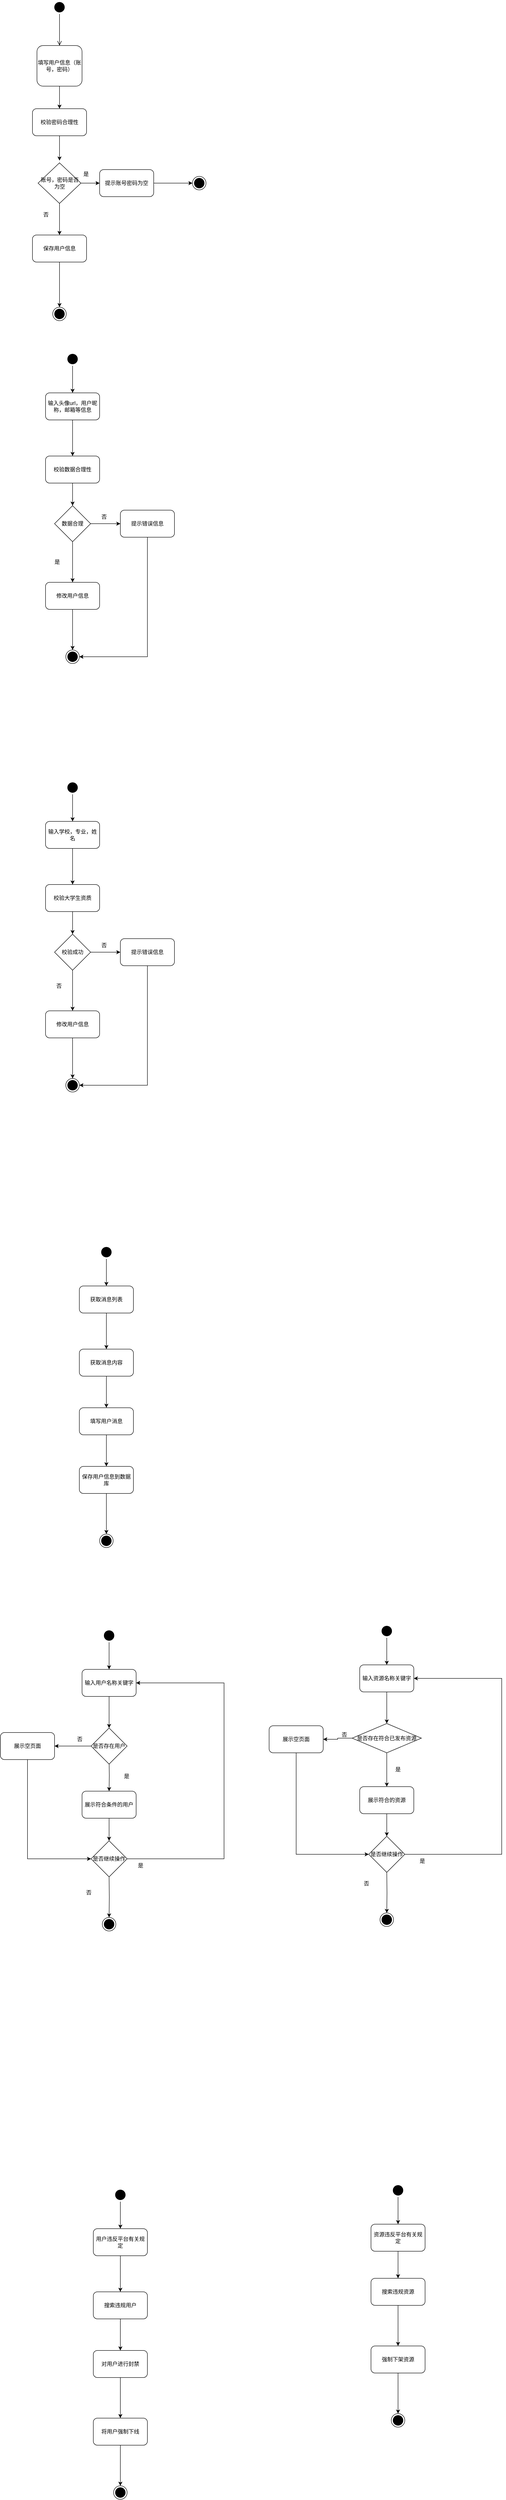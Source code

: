 <mxfile version="24.2.2" type="github">
  <diagram name="第 1 页" id="vKyOZpu00KVVWq0q7L-a">
    <mxGraphModel dx="1400" dy="707" grid="1" gridSize="10" guides="1" tooltips="1" connect="1" arrows="1" fold="1" page="1" pageScale="1" pageWidth="827" pageHeight="1169" math="0" shadow="0">
      <root>
        <mxCell id="0" />
        <mxCell id="1" parent="0" />
        <mxCell id="B_Qh2BRSdst1haslCtpr-6" style="edgeStyle=orthogonalEdgeStyle;rounded=0;orthogonalLoop=1;jettySize=auto;html=1;exitX=0.5;exitY=1;exitDx=0;exitDy=0;entryX=0.5;entryY=0;entryDx=0;entryDy=0;" edge="1" parent="1" source="B_Qh2BRSdst1haslCtpr-1" target="B_Qh2BRSdst1haslCtpr-5">
          <mxGeometry relative="1" as="geometry" />
        </mxCell>
        <mxCell id="B_Qh2BRSdst1haslCtpr-1" value="填写用户信息（账号，密码）" style="rounded=1;whiteSpace=wrap;html=1;" vertex="1" parent="1">
          <mxGeometry x="155" y="270" width="100" height="90" as="geometry" />
        </mxCell>
        <mxCell id="B_Qh2BRSdst1haslCtpr-2" value="" style="ellipse;html=1;shape=endState;fillColor=#000000;strokeColor=default;" vertex="1" parent="1">
          <mxGeometry x="190" y="850" width="30" height="30" as="geometry" />
        </mxCell>
        <mxCell id="B_Qh2BRSdst1haslCtpr-3" value="" style="ellipse;html=1;shape=startState;fillColor=#000000;strokeColor=default;" vertex="1" parent="1">
          <mxGeometry x="190" y="170" width="30" height="30" as="geometry" />
        </mxCell>
        <mxCell id="B_Qh2BRSdst1haslCtpr-4" value="" style="edgeStyle=orthogonalEdgeStyle;html=1;verticalAlign=bottom;endArrow=open;endSize=8;strokeColor=default;rounded=0;" edge="1" source="B_Qh2BRSdst1haslCtpr-3" parent="1">
          <mxGeometry relative="1" as="geometry">
            <mxPoint x="205" y="270" as="targetPoint" />
          </mxGeometry>
        </mxCell>
        <mxCell id="B_Qh2BRSdst1haslCtpr-8" style="edgeStyle=orthogonalEdgeStyle;rounded=0;orthogonalLoop=1;jettySize=auto;html=1;exitX=0.5;exitY=1;exitDx=0;exitDy=0;entryX=0.5;entryY=0;entryDx=0;entryDy=0;" edge="1" parent="1" source="B_Qh2BRSdst1haslCtpr-5">
          <mxGeometry relative="1" as="geometry">
            <mxPoint x="205" y="525.0" as="targetPoint" />
          </mxGeometry>
        </mxCell>
        <mxCell id="B_Qh2BRSdst1haslCtpr-5" value="校验密码合理性" style="rounded=1;whiteSpace=wrap;html=1;" vertex="1" parent="1">
          <mxGeometry x="145" y="410" width="120" height="60" as="geometry" />
        </mxCell>
        <mxCell id="B_Qh2BRSdst1haslCtpr-11" style="edgeStyle=orthogonalEdgeStyle;rounded=0;orthogonalLoop=1;jettySize=auto;html=1;exitX=1;exitY=0.5;exitDx=0;exitDy=0;" edge="1" parent="1" source="B_Qh2BRSdst1haslCtpr-9" target="B_Qh2BRSdst1haslCtpr-10">
          <mxGeometry relative="1" as="geometry" />
        </mxCell>
        <mxCell id="B_Qh2BRSdst1haslCtpr-12" style="edgeStyle=orthogonalEdgeStyle;rounded=0;orthogonalLoop=1;jettySize=auto;html=1;exitX=0.5;exitY=1;exitDx=0;exitDy=0;" edge="1" parent="1" source="B_Qh2BRSdst1haslCtpr-9">
          <mxGeometry relative="1" as="geometry">
            <mxPoint x="205" y="690" as="targetPoint" />
          </mxGeometry>
        </mxCell>
        <mxCell id="B_Qh2BRSdst1haslCtpr-9" value="账号，密码是否为空" style="rhombus;whiteSpace=wrap;html=1;" vertex="1" parent="1">
          <mxGeometry x="157.5" y="530" width="95" height="90" as="geometry" />
        </mxCell>
        <mxCell id="B_Qh2BRSdst1haslCtpr-16" style="edgeStyle=orthogonalEdgeStyle;rounded=0;orthogonalLoop=1;jettySize=auto;html=1;exitX=1;exitY=0.5;exitDx=0;exitDy=0;entryX=0;entryY=0.5;entryDx=0;entryDy=0;" edge="1" parent="1" source="B_Qh2BRSdst1haslCtpr-10" target="B_Qh2BRSdst1haslCtpr-15">
          <mxGeometry relative="1" as="geometry" />
        </mxCell>
        <mxCell id="B_Qh2BRSdst1haslCtpr-10" value="提示账号密码为空" style="rounded=1;whiteSpace=wrap;html=1;" vertex="1" parent="1">
          <mxGeometry x="294" y="545" width="120" height="60" as="geometry" />
        </mxCell>
        <mxCell id="B_Qh2BRSdst1haslCtpr-14" style="edgeStyle=orthogonalEdgeStyle;rounded=0;orthogonalLoop=1;jettySize=auto;html=1;exitX=0.5;exitY=1;exitDx=0;exitDy=0;entryX=0.5;entryY=0;entryDx=0;entryDy=0;" edge="1" parent="1" source="B_Qh2BRSdst1haslCtpr-13" target="B_Qh2BRSdst1haslCtpr-2">
          <mxGeometry relative="1" as="geometry" />
        </mxCell>
        <mxCell id="B_Qh2BRSdst1haslCtpr-13" value="保存用户信息" style="rounded=1;whiteSpace=wrap;html=1;" vertex="1" parent="1">
          <mxGeometry x="145" y="690" width="120" height="60" as="geometry" />
        </mxCell>
        <mxCell id="B_Qh2BRSdst1haslCtpr-15" value="" style="ellipse;html=1;shape=endState;fillColor=#000000;strokeColor=default;" vertex="1" parent="1">
          <mxGeometry x="500" y="560" width="30" height="30" as="geometry" />
        </mxCell>
        <mxCell id="B_Qh2BRSdst1haslCtpr-21" style="edgeStyle=orthogonalEdgeStyle;rounded=0;orthogonalLoop=1;jettySize=auto;html=1;exitX=0.5;exitY=1;exitDx=0;exitDy=0;" edge="1" parent="1" source="B_Qh2BRSdst1haslCtpr-17" target="B_Qh2BRSdst1haslCtpr-20">
          <mxGeometry relative="1" as="geometry" />
        </mxCell>
        <mxCell id="B_Qh2BRSdst1haslCtpr-17" value="输入头像url，用户昵称，邮箱等信息" style="rounded=1;whiteSpace=wrap;html=1;" vertex="1" parent="1">
          <mxGeometry x="174" y="1040" width="120" height="60" as="geometry" />
        </mxCell>
        <mxCell id="B_Qh2BRSdst1haslCtpr-19" style="edgeStyle=orthogonalEdgeStyle;rounded=0;orthogonalLoop=1;jettySize=auto;html=1;exitX=0.5;exitY=1;exitDx=0;exitDy=0;entryX=0.5;entryY=0;entryDx=0;entryDy=0;" edge="1" parent="1" source="B_Qh2BRSdst1haslCtpr-18" target="B_Qh2BRSdst1haslCtpr-17">
          <mxGeometry relative="1" as="geometry" />
        </mxCell>
        <mxCell id="B_Qh2BRSdst1haslCtpr-18" value="" style="ellipse;html=1;shape=startState;fillColor=#000000;strokeColor=default;" vertex="1" parent="1">
          <mxGeometry x="219" y="950" width="30" height="30" as="geometry" />
        </mxCell>
        <mxCell id="B_Qh2BRSdst1haslCtpr-26" style="edgeStyle=orthogonalEdgeStyle;rounded=0;orthogonalLoop=1;jettySize=auto;html=1;exitX=0.5;exitY=1;exitDx=0;exitDy=0;" edge="1" parent="1" source="B_Qh2BRSdst1haslCtpr-20" target="B_Qh2BRSdst1haslCtpr-22">
          <mxGeometry relative="1" as="geometry" />
        </mxCell>
        <mxCell id="B_Qh2BRSdst1haslCtpr-20" value="校验数据合理性" style="rounded=1;whiteSpace=wrap;html=1;" vertex="1" parent="1">
          <mxGeometry x="174" y="1180" width="120" height="60" as="geometry" />
        </mxCell>
        <mxCell id="B_Qh2BRSdst1haslCtpr-27" style="edgeStyle=orthogonalEdgeStyle;rounded=0;orthogonalLoop=1;jettySize=auto;html=1;exitX=1;exitY=0.5;exitDx=0;exitDy=0;entryX=0;entryY=0.5;entryDx=0;entryDy=0;" edge="1" parent="1" source="B_Qh2BRSdst1haslCtpr-22" target="B_Qh2BRSdst1haslCtpr-23">
          <mxGeometry relative="1" as="geometry" />
        </mxCell>
        <mxCell id="B_Qh2BRSdst1haslCtpr-29" style="edgeStyle=orthogonalEdgeStyle;rounded=0;orthogonalLoop=1;jettySize=auto;html=1;exitX=0.5;exitY=1;exitDx=0;exitDy=0;" edge="1" parent="1" source="B_Qh2BRSdst1haslCtpr-22" target="B_Qh2BRSdst1haslCtpr-28">
          <mxGeometry relative="1" as="geometry" />
        </mxCell>
        <mxCell id="B_Qh2BRSdst1haslCtpr-22" value="数据合理" style="rhombus;whiteSpace=wrap;html=1;" vertex="1" parent="1">
          <mxGeometry x="194" y="1290" width="80" height="80" as="geometry" />
        </mxCell>
        <mxCell id="B_Qh2BRSdst1haslCtpr-32" style="edgeStyle=orthogonalEdgeStyle;rounded=0;orthogonalLoop=1;jettySize=auto;html=1;exitX=0.5;exitY=1;exitDx=0;exitDy=0;entryX=1;entryY=0.5;entryDx=0;entryDy=0;" edge="1" parent="1" source="B_Qh2BRSdst1haslCtpr-23" target="B_Qh2BRSdst1haslCtpr-30">
          <mxGeometry relative="1" as="geometry" />
        </mxCell>
        <mxCell id="B_Qh2BRSdst1haslCtpr-23" value="提示错误信息" style="rounded=1;whiteSpace=wrap;html=1;" vertex="1" parent="1">
          <mxGeometry x="340" y="1300" width="120" height="60" as="geometry" />
        </mxCell>
        <mxCell id="B_Qh2BRSdst1haslCtpr-24" value="是" style="text;html=1;align=center;verticalAlign=middle;whiteSpace=wrap;rounded=0;" vertex="1" parent="1">
          <mxGeometry x="234" y="540" width="60" height="30" as="geometry" />
        </mxCell>
        <mxCell id="B_Qh2BRSdst1haslCtpr-25" value="否" style="text;html=1;align=center;verticalAlign=middle;whiteSpace=wrap;rounded=0;" vertex="1" parent="1">
          <mxGeometry x="145" y="630" width="60" height="30" as="geometry" />
        </mxCell>
        <mxCell id="B_Qh2BRSdst1haslCtpr-31" style="edgeStyle=orthogonalEdgeStyle;rounded=0;orthogonalLoop=1;jettySize=auto;html=1;exitX=0.5;exitY=1;exitDx=0;exitDy=0;entryX=0.5;entryY=0;entryDx=0;entryDy=0;" edge="1" parent="1" source="B_Qh2BRSdst1haslCtpr-28" target="B_Qh2BRSdst1haslCtpr-30">
          <mxGeometry relative="1" as="geometry" />
        </mxCell>
        <mxCell id="B_Qh2BRSdst1haslCtpr-28" value="修改用户信息" style="rounded=1;whiteSpace=wrap;html=1;" vertex="1" parent="1">
          <mxGeometry x="174" y="1460" width="120" height="60" as="geometry" />
        </mxCell>
        <mxCell id="B_Qh2BRSdst1haslCtpr-30" value="" style="ellipse;html=1;shape=endState;fillColor=#000000;strokeColor=default;" vertex="1" parent="1">
          <mxGeometry x="219" y="1610" width="30" height="30" as="geometry" />
        </mxCell>
        <mxCell id="B_Qh2BRSdst1haslCtpr-33" style="edgeStyle=orthogonalEdgeStyle;rounded=0;orthogonalLoop=1;jettySize=auto;html=1;exitX=0.5;exitY=1;exitDx=0;exitDy=0;" edge="1" parent="1" source="B_Qh2BRSdst1haslCtpr-34" target="B_Qh2BRSdst1haslCtpr-38">
          <mxGeometry relative="1" as="geometry" />
        </mxCell>
        <mxCell id="B_Qh2BRSdst1haslCtpr-34" value="输入学校，专业，姓名" style="rounded=1;whiteSpace=wrap;html=1;" vertex="1" parent="1">
          <mxGeometry x="174" y="1990" width="120" height="60" as="geometry" />
        </mxCell>
        <mxCell id="B_Qh2BRSdst1haslCtpr-35" style="edgeStyle=orthogonalEdgeStyle;rounded=0;orthogonalLoop=1;jettySize=auto;html=1;exitX=0.5;exitY=1;exitDx=0;exitDy=0;entryX=0.5;entryY=0;entryDx=0;entryDy=0;" edge="1" parent="1" source="B_Qh2BRSdst1haslCtpr-36" target="B_Qh2BRSdst1haslCtpr-34">
          <mxGeometry relative="1" as="geometry" />
        </mxCell>
        <mxCell id="B_Qh2BRSdst1haslCtpr-36" value="" style="ellipse;html=1;shape=startState;fillColor=#000000;strokeColor=default;" vertex="1" parent="1">
          <mxGeometry x="219" y="1900" width="30" height="30" as="geometry" />
        </mxCell>
        <mxCell id="B_Qh2BRSdst1haslCtpr-37" style="edgeStyle=orthogonalEdgeStyle;rounded=0;orthogonalLoop=1;jettySize=auto;html=1;exitX=0.5;exitY=1;exitDx=0;exitDy=0;" edge="1" parent="1" source="B_Qh2BRSdst1haslCtpr-38" target="B_Qh2BRSdst1haslCtpr-41">
          <mxGeometry relative="1" as="geometry" />
        </mxCell>
        <mxCell id="B_Qh2BRSdst1haslCtpr-38" value="校验大学生资质" style="rounded=1;whiteSpace=wrap;html=1;" vertex="1" parent="1">
          <mxGeometry x="174" y="2130" width="120" height="60" as="geometry" />
        </mxCell>
        <mxCell id="B_Qh2BRSdst1haslCtpr-39" style="edgeStyle=orthogonalEdgeStyle;rounded=0;orthogonalLoop=1;jettySize=auto;html=1;exitX=1;exitY=0.5;exitDx=0;exitDy=0;entryX=0;entryY=0.5;entryDx=0;entryDy=0;" edge="1" parent="1" source="B_Qh2BRSdst1haslCtpr-41" target="B_Qh2BRSdst1haslCtpr-43">
          <mxGeometry relative="1" as="geometry" />
        </mxCell>
        <mxCell id="B_Qh2BRSdst1haslCtpr-40" style="edgeStyle=orthogonalEdgeStyle;rounded=0;orthogonalLoop=1;jettySize=auto;html=1;exitX=0.5;exitY=1;exitDx=0;exitDy=0;" edge="1" parent="1" source="B_Qh2BRSdst1haslCtpr-41" target="B_Qh2BRSdst1haslCtpr-45">
          <mxGeometry relative="1" as="geometry" />
        </mxCell>
        <mxCell id="B_Qh2BRSdst1haslCtpr-41" value="校验成功" style="rhombus;whiteSpace=wrap;html=1;" vertex="1" parent="1">
          <mxGeometry x="194" y="2240" width="80" height="80" as="geometry" />
        </mxCell>
        <mxCell id="B_Qh2BRSdst1haslCtpr-42" style="edgeStyle=orthogonalEdgeStyle;rounded=0;orthogonalLoop=1;jettySize=auto;html=1;exitX=0.5;exitY=1;exitDx=0;exitDy=0;entryX=1;entryY=0.5;entryDx=0;entryDy=0;" edge="1" parent="1" source="B_Qh2BRSdst1haslCtpr-43" target="B_Qh2BRSdst1haslCtpr-46">
          <mxGeometry relative="1" as="geometry" />
        </mxCell>
        <mxCell id="B_Qh2BRSdst1haslCtpr-43" value="提示错误信息" style="rounded=1;whiteSpace=wrap;html=1;" vertex="1" parent="1">
          <mxGeometry x="340" y="2250" width="120" height="60" as="geometry" />
        </mxCell>
        <mxCell id="B_Qh2BRSdst1haslCtpr-44" style="edgeStyle=orthogonalEdgeStyle;rounded=0;orthogonalLoop=1;jettySize=auto;html=1;exitX=0.5;exitY=1;exitDx=0;exitDy=0;entryX=0.5;entryY=0;entryDx=0;entryDy=0;" edge="1" parent="1" source="B_Qh2BRSdst1haslCtpr-45" target="B_Qh2BRSdst1haslCtpr-46">
          <mxGeometry relative="1" as="geometry" />
        </mxCell>
        <mxCell id="B_Qh2BRSdst1haslCtpr-45" value="修改用户信息" style="rounded=1;whiteSpace=wrap;html=1;" vertex="1" parent="1">
          <mxGeometry x="174" y="2410" width="120" height="60" as="geometry" />
        </mxCell>
        <mxCell id="B_Qh2BRSdst1haslCtpr-46" value="" style="ellipse;html=1;shape=endState;fillColor=#000000;strokeColor=default;" vertex="1" parent="1">
          <mxGeometry x="219" y="2560" width="30" height="30" as="geometry" />
        </mxCell>
        <mxCell id="B_Qh2BRSdst1haslCtpr-47" value="否" style="text;html=1;align=center;verticalAlign=middle;whiteSpace=wrap;rounded=0;" vertex="1" parent="1">
          <mxGeometry x="274" y="1300" width="60" height="30" as="geometry" />
        </mxCell>
        <mxCell id="B_Qh2BRSdst1haslCtpr-48" value="是" style="text;html=1;align=center;verticalAlign=middle;whiteSpace=wrap;rounded=0;" vertex="1" parent="1">
          <mxGeometry x="170" y="1400" width="60" height="30" as="geometry" />
        </mxCell>
        <mxCell id="B_Qh2BRSdst1haslCtpr-49" value="否" style="text;html=1;align=center;verticalAlign=middle;whiteSpace=wrap;rounded=0;" vertex="1" parent="1">
          <mxGeometry x="274" y="2250" width="60" height="30" as="geometry" />
        </mxCell>
        <mxCell id="B_Qh2BRSdst1haslCtpr-50" value="否" style="text;html=1;align=center;verticalAlign=middle;whiteSpace=wrap;rounded=0;" vertex="1" parent="1">
          <mxGeometry x="174" y="2340" width="60" height="30" as="geometry" />
        </mxCell>
        <mxCell id="B_Qh2BRSdst1haslCtpr-67" style="edgeStyle=orthogonalEdgeStyle;rounded=0;orthogonalLoop=1;jettySize=auto;html=1;exitX=0.5;exitY=1;exitDx=0;exitDy=0;" edge="1" parent="1" source="B_Qh2BRSdst1haslCtpr-68" target="B_Qh2BRSdst1haslCtpr-72">
          <mxGeometry relative="1" as="geometry" />
        </mxCell>
        <mxCell id="B_Qh2BRSdst1haslCtpr-68" value="获取消息列表" style="rounded=1;whiteSpace=wrap;html=1;" vertex="1" parent="1">
          <mxGeometry x="249" y="3020" width="120" height="60" as="geometry" />
        </mxCell>
        <mxCell id="B_Qh2BRSdst1haslCtpr-69" style="edgeStyle=orthogonalEdgeStyle;rounded=0;orthogonalLoop=1;jettySize=auto;html=1;exitX=0.5;exitY=1;exitDx=0;exitDy=0;entryX=0.5;entryY=0;entryDx=0;entryDy=0;" edge="1" parent="1" source="B_Qh2BRSdst1haslCtpr-70" target="B_Qh2BRSdst1haslCtpr-68">
          <mxGeometry relative="1" as="geometry" />
        </mxCell>
        <mxCell id="B_Qh2BRSdst1haslCtpr-70" value="" style="ellipse;html=1;shape=startState;fillColor=#000000;strokeColor=default;" vertex="1" parent="1">
          <mxGeometry x="294" y="2930" width="30" height="30" as="geometry" />
        </mxCell>
        <mxCell id="B_Qh2BRSdst1haslCtpr-84" style="edgeStyle=orthogonalEdgeStyle;rounded=0;orthogonalLoop=1;jettySize=auto;html=1;exitX=0.5;exitY=1;exitDx=0;exitDy=0;entryX=0.5;entryY=0;entryDx=0;entryDy=0;" edge="1" parent="1" source="B_Qh2BRSdst1haslCtpr-72" target="B_Qh2BRSdst1haslCtpr-83">
          <mxGeometry relative="1" as="geometry" />
        </mxCell>
        <mxCell id="B_Qh2BRSdst1haslCtpr-72" value="获取消息内容" style="rounded=1;whiteSpace=wrap;html=1;" vertex="1" parent="1">
          <mxGeometry x="249" y="3160" width="120" height="60" as="geometry" />
        </mxCell>
        <mxCell id="B_Qh2BRSdst1haslCtpr-78" style="edgeStyle=orthogonalEdgeStyle;rounded=0;orthogonalLoop=1;jettySize=auto;html=1;exitX=0.5;exitY=1;exitDx=0;exitDy=0;entryX=0.5;entryY=0;entryDx=0;entryDy=0;" edge="1" parent="1" source="B_Qh2BRSdst1haslCtpr-79" target="B_Qh2BRSdst1haslCtpr-80">
          <mxGeometry relative="1" as="geometry" />
        </mxCell>
        <mxCell id="B_Qh2BRSdst1haslCtpr-79" value="保存用户信息到数据库" style="rounded=1;whiteSpace=wrap;html=1;" vertex="1" parent="1">
          <mxGeometry x="249" y="3420" width="120" height="60" as="geometry" />
        </mxCell>
        <mxCell id="B_Qh2BRSdst1haslCtpr-80" value="" style="ellipse;html=1;shape=endState;fillColor=#000000;strokeColor=default;" vertex="1" parent="1">
          <mxGeometry x="294" y="3570" width="30" height="30" as="geometry" />
        </mxCell>
        <mxCell id="B_Qh2BRSdst1haslCtpr-85" style="edgeStyle=orthogonalEdgeStyle;rounded=0;orthogonalLoop=1;jettySize=auto;html=1;exitX=0.5;exitY=1;exitDx=0;exitDy=0;entryX=0.5;entryY=0;entryDx=0;entryDy=0;" edge="1" parent="1" source="B_Qh2BRSdst1haslCtpr-83" target="B_Qh2BRSdst1haslCtpr-79">
          <mxGeometry relative="1" as="geometry" />
        </mxCell>
        <mxCell id="B_Qh2BRSdst1haslCtpr-83" value="填写用户消息" style="rounded=1;whiteSpace=wrap;html=1;" vertex="1" parent="1">
          <mxGeometry x="249" y="3290" width="120" height="60" as="geometry" />
        </mxCell>
        <mxCell id="B_Qh2BRSdst1haslCtpr-87" style="edgeStyle=orthogonalEdgeStyle;rounded=0;orthogonalLoop=1;jettySize=auto;html=1;exitX=0.5;exitY=1;exitDx=0;exitDy=0;entryX=0.5;entryY=0;entryDx=0;entryDy=0;" edge="1" parent="1" source="B_Qh2BRSdst1haslCtpr-88" target="B_Qh2BRSdst1haslCtpr-98">
          <mxGeometry relative="1" as="geometry">
            <mxPoint x="315" y="4010" as="targetPoint" />
          </mxGeometry>
        </mxCell>
        <mxCell id="B_Qh2BRSdst1haslCtpr-88" value="输入用户名称关键字" style="rounded=1;whiteSpace=wrap;html=1;" vertex="1" parent="1">
          <mxGeometry x="255" y="3870" width="120" height="60" as="geometry" />
        </mxCell>
        <mxCell id="B_Qh2BRSdst1haslCtpr-89" style="edgeStyle=orthogonalEdgeStyle;rounded=0;orthogonalLoop=1;jettySize=auto;html=1;exitX=0.5;exitY=1;exitDx=0;exitDy=0;entryX=0.5;entryY=0;entryDx=0;entryDy=0;" edge="1" parent="1" source="B_Qh2BRSdst1haslCtpr-90" target="B_Qh2BRSdst1haslCtpr-88">
          <mxGeometry relative="1" as="geometry" />
        </mxCell>
        <mxCell id="B_Qh2BRSdst1haslCtpr-90" value="" style="ellipse;html=1;shape=startState;fillColor=#000000;strokeColor=default;" vertex="1" parent="1">
          <mxGeometry x="300" y="3780" width="30" height="30" as="geometry" />
        </mxCell>
        <mxCell id="B_Qh2BRSdst1haslCtpr-91" style="edgeStyle=orthogonalEdgeStyle;rounded=0;orthogonalLoop=1;jettySize=auto;html=1;exitX=0.5;exitY=1;exitDx=0;exitDy=0;entryX=0.5;entryY=0;entryDx=0;entryDy=0;" edge="1" parent="1" target="B_Qh2BRSdst1haslCtpr-97">
          <mxGeometry relative="1" as="geometry">
            <mxPoint x="315" y="4070" as="sourcePoint" />
          </mxGeometry>
        </mxCell>
        <mxCell id="B_Qh2BRSdst1haslCtpr-93" style="edgeStyle=orthogonalEdgeStyle;rounded=0;orthogonalLoop=1;jettySize=auto;html=1;exitX=0.5;exitY=1;exitDx=0;exitDy=0;entryX=0.5;entryY=0;entryDx=0;entryDy=0;" edge="1" parent="1" target="B_Qh2BRSdst1haslCtpr-95">
          <mxGeometry relative="1" as="geometry">
            <mxPoint x="315" y="4330" as="sourcePoint" />
          </mxGeometry>
        </mxCell>
        <mxCell id="B_Qh2BRSdst1haslCtpr-95" value="" style="ellipse;html=1;shape=endState;fillColor=#000000;strokeColor=default;" vertex="1" parent="1">
          <mxGeometry x="300" y="4420" width="30" height="30" as="geometry" />
        </mxCell>
        <mxCell id="B_Qh2BRSdst1haslCtpr-96" style="edgeStyle=orthogonalEdgeStyle;rounded=0;orthogonalLoop=1;jettySize=auto;html=1;exitX=0.5;exitY=1;exitDx=0;exitDy=0;entryX=0.5;entryY=0;entryDx=0;entryDy=0;" edge="1" parent="1" source="B_Qh2BRSdst1haslCtpr-97" target="B_Qh2BRSdst1haslCtpr-99">
          <mxGeometry relative="1" as="geometry">
            <mxPoint x="315" y="4270" as="targetPoint" />
          </mxGeometry>
        </mxCell>
        <mxCell id="B_Qh2BRSdst1haslCtpr-97" value="展示符合条件的用户" style="rounded=1;whiteSpace=wrap;html=1;" vertex="1" parent="1">
          <mxGeometry x="255" y="4140" width="120" height="60" as="geometry" />
        </mxCell>
        <mxCell id="B_Qh2BRSdst1haslCtpr-102" style="edgeStyle=orthogonalEdgeStyle;rounded=0;orthogonalLoop=1;jettySize=auto;html=1;exitX=0;exitY=0.5;exitDx=0;exitDy=0;entryX=1;entryY=0.5;entryDx=0;entryDy=0;" edge="1" parent="1" source="B_Qh2BRSdst1haslCtpr-98" target="B_Qh2BRSdst1haslCtpr-101">
          <mxGeometry relative="1" as="geometry" />
        </mxCell>
        <mxCell id="B_Qh2BRSdst1haslCtpr-98" value="是否存在用户" style="rhombus;whiteSpace=wrap;html=1;" vertex="1" parent="1">
          <mxGeometry x="275" y="4000" width="80" height="80" as="geometry" />
        </mxCell>
        <mxCell id="B_Qh2BRSdst1haslCtpr-100" style="edgeStyle=orthogonalEdgeStyle;rounded=0;orthogonalLoop=1;jettySize=auto;html=1;exitX=1;exitY=0.5;exitDx=0;exitDy=0;entryX=1;entryY=0.5;entryDx=0;entryDy=0;" edge="1" parent="1" source="B_Qh2BRSdst1haslCtpr-99" target="B_Qh2BRSdst1haslCtpr-88">
          <mxGeometry relative="1" as="geometry">
            <Array as="points">
              <mxPoint x="570" y="4290" />
              <mxPoint x="570" y="3900" />
            </Array>
          </mxGeometry>
        </mxCell>
        <mxCell id="B_Qh2BRSdst1haslCtpr-99" value="是否继续操作" style="rhombus;whiteSpace=wrap;html=1;" vertex="1" parent="1">
          <mxGeometry x="275" y="4250" width="80" height="80" as="geometry" />
        </mxCell>
        <mxCell id="B_Qh2BRSdst1haslCtpr-103" style="edgeStyle=orthogonalEdgeStyle;rounded=0;orthogonalLoop=1;jettySize=auto;html=1;exitX=0.5;exitY=1;exitDx=0;exitDy=0;entryX=0;entryY=0.5;entryDx=0;entryDy=0;" edge="1" parent="1" source="B_Qh2BRSdst1haslCtpr-101" target="B_Qh2BRSdst1haslCtpr-99">
          <mxGeometry relative="1" as="geometry" />
        </mxCell>
        <mxCell id="B_Qh2BRSdst1haslCtpr-101" value="展示空页面" style="rounded=1;whiteSpace=wrap;html=1;" vertex="1" parent="1">
          <mxGeometry x="74" y="4010" width="120" height="60" as="geometry" />
        </mxCell>
        <mxCell id="B_Qh2BRSdst1haslCtpr-104" value="否" style="text;html=1;align=center;verticalAlign=middle;whiteSpace=wrap;rounded=0;" vertex="1" parent="1">
          <mxGeometry x="220" y="4010" width="60" height="30" as="geometry" />
        </mxCell>
        <mxCell id="B_Qh2BRSdst1haslCtpr-105" value="是" style="text;html=1;align=center;verticalAlign=middle;whiteSpace=wrap;rounded=0;" vertex="1" parent="1">
          <mxGeometry x="324" y="4092" width="60" height="30" as="geometry" />
        </mxCell>
        <mxCell id="B_Qh2BRSdst1haslCtpr-106" value="是" style="text;html=1;align=center;verticalAlign=middle;whiteSpace=wrap;rounded=0;" vertex="1" parent="1">
          <mxGeometry x="355" y="4290" width="60" height="30" as="geometry" />
        </mxCell>
        <mxCell id="B_Qh2BRSdst1haslCtpr-107" value="否" style="text;html=1;align=center;verticalAlign=middle;whiteSpace=wrap;rounded=0;" vertex="1" parent="1">
          <mxGeometry x="240" y="4350" width="60" height="30" as="geometry" />
        </mxCell>
        <mxCell id="B_Qh2BRSdst1haslCtpr-109" style="edgeStyle=orthogonalEdgeStyle;rounded=0;orthogonalLoop=1;jettySize=auto;html=1;exitX=0.5;exitY=1;exitDx=0;exitDy=0;" edge="1" parent="1" source="B_Qh2BRSdst1haslCtpr-110" target="B_Qh2BRSdst1haslCtpr-114">
          <mxGeometry relative="1" as="geometry" />
        </mxCell>
        <mxCell id="B_Qh2BRSdst1haslCtpr-110" value="用户违反平台有关规定" style="rounded=1;whiteSpace=wrap;html=1;" vertex="1" parent="1">
          <mxGeometry x="280" y="5110" width="120" height="60" as="geometry" />
        </mxCell>
        <mxCell id="B_Qh2BRSdst1haslCtpr-111" style="edgeStyle=orthogonalEdgeStyle;rounded=0;orthogonalLoop=1;jettySize=auto;html=1;exitX=0.5;exitY=1;exitDx=0;exitDy=0;entryX=0.5;entryY=0;entryDx=0;entryDy=0;" edge="1" parent="1" source="B_Qh2BRSdst1haslCtpr-112" target="B_Qh2BRSdst1haslCtpr-110">
          <mxGeometry relative="1" as="geometry" />
        </mxCell>
        <mxCell id="B_Qh2BRSdst1haslCtpr-112" value="" style="ellipse;html=1;shape=startState;fillColor=#000000;strokeColor=default;" vertex="1" parent="1">
          <mxGeometry x="325" y="5020" width="30" height="30" as="geometry" />
        </mxCell>
        <mxCell id="B_Qh2BRSdst1haslCtpr-113" style="edgeStyle=orthogonalEdgeStyle;rounded=0;orthogonalLoop=1;jettySize=auto;html=1;exitX=0.5;exitY=1;exitDx=0;exitDy=0;entryX=0.5;entryY=0;entryDx=0;entryDy=0;" edge="1" parent="1" source="B_Qh2BRSdst1haslCtpr-114" target="B_Qh2BRSdst1haslCtpr-119">
          <mxGeometry relative="1" as="geometry" />
        </mxCell>
        <mxCell id="B_Qh2BRSdst1haslCtpr-114" value="搜索违规用户" style="rounded=1;whiteSpace=wrap;html=1;" vertex="1" parent="1">
          <mxGeometry x="280" y="5250" width="120" height="60" as="geometry" />
        </mxCell>
        <mxCell id="B_Qh2BRSdst1haslCtpr-115" style="edgeStyle=orthogonalEdgeStyle;rounded=0;orthogonalLoop=1;jettySize=auto;html=1;exitX=0.5;exitY=1;exitDx=0;exitDy=0;entryX=0.5;entryY=0;entryDx=0;entryDy=0;" edge="1" parent="1" source="B_Qh2BRSdst1haslCtpr-116" target="B_Qh2BRSdst1haslCtpr-117">
          <mxGeometry relative="1" as="geometry" />
        </mxCell>
        <mxCell id="B_Qh2BRSdst1haslCtpr-116" value="将用户强制下线" style="rounded=1;whiteSpace=wrap;html=1;" vertex="1" parent="1">
          <mxGeometry x="280" y="5530" width="120" height="60" as="geometry" />
        </mxCell>
        <mxCell id="B_Qh2BRSdst1haslCtpr-117" value="" style="ellipse;html=1;shape=endState;fillColor=#000000;strokeColor=default;" vertex="1" parent="1">
          <mxGeometry x="325" y="5680" width="30" height="30" as="geometry" />
        </mxCell>
        <mxCell id="B_Qh2BRSdst1haslCtpr-118" style="edgeStyle=orthogonalEdgeStyle;rounded=0;orthogonalLoop=1;jettySize=auto;html=1;exitX=0.5;exitY=1;exitDx=0;exitDy=0;entryX=0.5;entryY=0;entryDx=0;entryDy=0;" edge="1" parent="1" source="B_Qh2BRSdst1haslCtpr-119" target="B_Qh2BRSdst1haslCtpr-116">
          <mxGeometry relative="1" as="geometry" />
        </mxCell>
        <mxCell id="B_Qh2BRSdst1haslCtpr-119" value="对用户进行封禁" style="rounded=1;whiteSpace=wrap;html=1;" vertex="1" parent="1">
          <mxGeometry x="280" y="5380" width="120" height="60" as="geometry" />
        </mxCell>
        <mxCell id="B_Qh2BRSdst1haslCtpr-120" style="edgeStyle=orthogonalEdgeStyle;rounded=0;orthogonalLoop=1;jettySize=auto;html=1;exitX=0.5;exitY=1;exitDx=0;exitDy=0;entryX=0.5;entryY=0;entryDx=0;entryDy=0;" edge="1" parent="1" source="B_Qh2BRSdst1haslCtpr-121" target="B_Qh2BRSdst1haslCtpr-130">
          <mxGeometry relative="1" as="geometry">
            <mxPoint x="931" y="4000" as="targetPoint" />
          </mxGeometry>
        </mxCell>
        <mxCell id="B_Qh2BRSdst1haslCtpr-121" value="输入资源名称关键字" style="rounded=1;whiteSpace=wrap;html=1;" vertex="1" parent="1">
          <mxGeometry x="871" y="3860" width="120" height="60" as="geometry" />
        </mxCell>
        <mxCell id="B_Qh2BRSdst1haslCtpr-122" style="edgeStyle=orthogonalEdgeStyle;rounded=0;orthogonalLoop=1;jettySize=auto;html=1;exitX=0.5;exitY=1;exitDx=0;exitDy=0;entryX=0.5;entryY=0;entryDx=0;entryDy=0;" edge="1" parent="1" source="B_Qh2BRSdst1haslCtpr-123" target="B_Qh2BRSdst1haslCtpr-121">
          <mxGeometry relative="1" as="geometry" />
        </mxCell>
        <mxCell id="B_Qh2BRSdst1haslCtpr-123" value="" style="ellipse;html=1;shape=startState;fillColor=#000000;strokeColor=default;" vertex="1" parent="1">
          <mxGeometry x="916" y="3770" width="30" height="30" as="geometry" />
        </mxCell>
        <mxCell id="B_Qh2BRSdst1haslCtpr-124" style="edgeStyle=orthogonalEdgeStyle;rounded=0;orthogonalLoop=1;jettySize=auto;html=1;exitX=0.5;exitY=1;exitDx=0;exitDy=0;entryX=0.5;entryY=0;entryDx=0;entryDy=0;" edge="1" parent="1" target="B_Qh2BRSdst1haslCtpr-128" source="B_Qh2BRSdst1haslCtpr-130">
          <mxGeometry relative="1" as="geometry">
            <mxPoint x="931" y="4060" as="sourcePoint" />
          </mxGeometry>
        </mxCell>
        <mxCell id="B_Qh2BRSdst1haslCtpr-125" style="edgeStyle=orthogonalEdgeStyle;rounded=0;orthogonalLoop=1;jettySize=auto;html=1;exitX=0.5;exitY=1;exitDx=0;exitDy=0;entryX=0.5;entryY=0;entryDx=0;entryDy=0;" edge="1" parent="1" target="B_Qh2BRSdst1haslCtpr-126">
          <mxGeometry relative="1" as="geometry">
            <mxPoint x="931" y="4320" as="sourcePoint" />
          </mxGeometry>
        </mxCell>
        <mxCell id="B_Qh2BRSdst1haslCtpr-126" value="" style="ellipse;html=1;shape=endState;fillColor=#000000;strokeColor=default;" vertex="1" parent="1">
          <mxGeometry x="916" y="4410" width="30" height="30" as="geometry" />
        </mxCell>
        <mxCell id="B_Qh2BRSdst1haslCtpr-127" style="edgeStyle=orthogonalEdgeStyle;rounded=0;orthogonalLoop=1;jettySize=auto;html=1;exitX=0.5;exitY=1;exitDx=0;exitDy=0;entryX=0.5;entryY=0;entryDx=0;entryDy=0;" edge="1" parent="1" source="B_Qh2BRSdst1haslCtpr-128" target="B_Qh2BRSdst1haslCtpr-132">
          <mxGeometry relative="1" as="geometry">
            <mxPoint x="931" y="4260" as="targetPoint" />
          </mxGeometry>
        </mxCell>
        <mxCell id="B_Qh2BRSdst1haslCtpr-128" value="展示符合的资源" style="rounded=1;whiteSpace=wrap;html=1;" vertex="1" parent="1">
          <mxGeometry x="871" y="4130" width="120" height="60" as="geometry" />
        </mxCell>
        <mxCell id="B_Qh2BRSdst1haslCtpr-129" style="edgeStyle=orthogonalEdgeStyle;rounded=0;orthogonalLoop=1;jettySize=auto;html=1;exitX=0;exitY=0.5;exitDx=0;exitDy=0;entryX=1;entryY=0.5;entryDx=0;entryDy=0;" edge="1" parent="1" source="B_Qh2BRSdst1haslCtpr-130" target="B_Qh2BRSdst1haslCtpr-134">
          <mxGeometry relative="1" as="geometry" />
        </mxCell>
        <mxCell id="B_Qh2BRSdst1haslCtpr-130" value="是否存在符合已发布资源" style="rhombus;whiteSpace=wrap;html=1;" vertex="1" parent="1">
          <mxGeometry x="854.25" y="3990" width="153.5" height="65" as="geometry" />
        </mxCell>
        <mxCell id="B_Qh2BRSdst1haslCtpr-131" style="edgeStyle=orthogonalEdgeStyle;rounded=0;orthogonalLoop=1;jettySize=auto;html=1;exitX=1;exitY=0.5;exitDx=0;exitDy=0;entryX=1;entryY=0.5;entryDx=0;entryDy=0;" edge="1" parent="1" source="B_Qh2BRSdst1haslCtpr-132" target="B_Qh2BRSdst1haslCtpr-121">
          <mxGeometry relative="1" as="geometry">
            <Array as="points">
              <mxPoint x="1186" y="4280" />
              <mxPoint x="1186" y="3890" />
            </Array>
          </mxGeometry>
        </mxCell>
        <mxCell id="B_Qh2BRSdst1haslCtpr-132" value="是否继续操作" style="rhombus;whiteSpace=wrap;html=1;" vertex="1" parent="1">
          <mxGeometry x="891" y="4240" width="80" height="80" as="geometry" />
        </mxCell>
        <mxCell id="B_Qh2BRSdst1haslCtpr-133" style="edgeStyle=orthogonalEdgeStyle;rounded=0;orthogonalLoop=1;jettySize=auto;html=1;exitX=0.5;exitY=1;exitDx=0;exitDy=0;entryX=0;entryY=0.5;entryDx=0;entryDy=0;" edge="1" parent="1" source="B_Qh2BRSdst1haslCtpr-134" target="B_Qh2BRSdst1haslCtpr-132">
          <mxGeometry relative="1" as="geometry" />
        </mxCell>
        <mxCell id="B_Qh2BRSdst1haslCtpr-134" value="展示空页面" style="rounded=1;whiteSpace=wrap;html=1;" vertex="1" parent="1">
          <mxGeometry x="670" y="3995" width="120" height="60" as="geometry" />
        </mxCell>
        <mxCell id="B_Qh2BRSdst1haslCtpr-135" value="否" style="text;html=1;align=center;verticalAlign=middle;whiteSpace=wrap;rounded=0;" vertex="1" parent="1">
          <mxGeometry x="806.5" y="4000" width="60" height="30" as="geometry" />
        </mxCell>
        <mxCell id="B_Qh2BRSdst1haslCtpr-136" value="是" style="text;html=1;align=center;verticalAlign=middle;whiteSpace=wrap;rounded=0;" vertex="1" parent="1">
          <mxGeometry x="926" y="4077" width="60" height="30" as="geometry" />
        </mxCell>
        <mxCell id="B_Qh2BRSdst1haslCtpr-137" value="是" style="text;html=1;align=center;verticalAlign=middle;whiteSpace=wrap;rounded=0;" vertex="1" parent="1">
          <mxGeometry x="980" y="4280" width="60" height="30" as="geometry" />
        </mxCell>
        <mxCell id="B_Qh2BRSdst1haslCtpr-138" value="否" style="text;html=1;align=center;verticalAlign=middle;whiteSpace=wrap;rounded=0;" vertex="1" parent="1">
          <mxGeometry x="856" y="4330" width="60" height="30" as="geometry" />
        </mxCell>
        <mxCell id="B_Qh2BRSdst1haslCtpr-139" style="edgeStyle=orthogonalEdgeStyle;rounded=0;orthogonalLoop=1;jettySize=auto;html=1;exitX=0.5;exitY=1;exitDx=0;exitDy=0;" edge="1" parent="1" source="B_Qh2BRSdst1haslCtpr-140" target="B_Qh2BRSdst1haslCtpr-144">
          <mxGeometry relative="1" as="geometry" />
        </mxCell>
        <mxCell id="B_Qh2BRSdst1haslCtpr-140" value="资源违反平台有关规定" style="rounded=1;whiteSpace=wrap;html=1;" vertex="1" parent="1">
          <mxGeometry x="896" y="5100" width="120" height="60" as="geometry" />
        </mxCell>
        <mxCell id="B_Qh2BRSdst1haslCtpr-141" style="edgeStyle=orthogonalEdgeStyle;rounded=0;orthogonalLoop=1;jettySize=auto;html=1;exitX=0.5;exitY=1;exitDx=0;exitDy=0;entryX=0.5;entryY=0;entryDx=0;entryDy=0;" edge="1" parent="1" source="B_Qh2BRSdst1haslCtpr-142" target="B_Qh2BRSdst1haslCtpr-140">
          <mxGeometry relative="1" as="geometry" />
        </mxCell>
        <mxCell id="B_Qh2BRSdst1haslCtpr-142" value="" style="ellipse;html=1;shape=startState;fillColor=#000000;strokeColor=default;" vertex="1" parent="1">
          <mxGeometry x="941" y="5010" width="30" height="30" as="geometry" />
        </mxCell>
        <mxCell id="B_Qh2BRSdst1haslCtpr-143" style="edgeStyle=orthogonalEdgeStyle;rounded=0;orthogonalLoop=1;jettySize=auto;html=1;exitX=0.5;exitY=1;exitDx=0;exitDy=0;entryX=0.5;entryY=0;entryDx=0;entryDy=0;" edge="1" parent="1" source="B_Qh2BRSdst1haslCtpr-144" target="B_Qh2BRSdst1haslCtpr-149">
          <mxGeometry relative="1" as="geometry" />
        </mxCell>
        <mxCell id="B_Qh2BRSdst1haslCtpr-144" value="搜索违规资源" style="rounded=1;whiteSpace=wrap;html=1;" vertex="1" parent="1">
          <mxGeometry x="896" y="5220" width="120" height="60" as="geometry" />
        </mxCell>
        <mxCell id="B_Qh2BRSdst1haslCtpr-147" value="" style="ellipse;html=1;shape=endState;fillColor=#000000;strokeColor=default;" vertex="1" parent="1">
          <mxGeometry x="941" y="5520" width="30" height="30" as="geometry" />
        </mxCell>
        <mxCell id="B_Qh2BRSdst1haslCtpr-148" style="edgeStyle=orthogonalEdgeStyle;rounded=0;orthogonalLoop=1;jettySize=auto;html=1;exitX=0.5;exitY=1;exitDx=0;exitDy=0;entryX=0.5;entryY=0;entryDx=0;entryDy=0;" edge="1" parent="1" source="B_Qh2BRSdst1haslCtpr-149" target="B_Qh2BRSdst1haslCtpr-147">
          <mxGeometry relative="1" as="geometry">
            <mxPoint x="956" y="5520" as="targetPoint" />
          </mxGeometry>
        </mxCell>
        <mxCell id="B_Qh2BRSdst1haslCtpr-149" value="强制下架资源" style="rounded=1;whiteSpace=wrap;html=1;" vertex="1" parent="1">
          <mxGeometry x="896" y="5370" width="120" height="60" as="geometry" />
        </mxCell>
      </root>
    </mxGraphModel>
  </diagram>
</mxfile>
